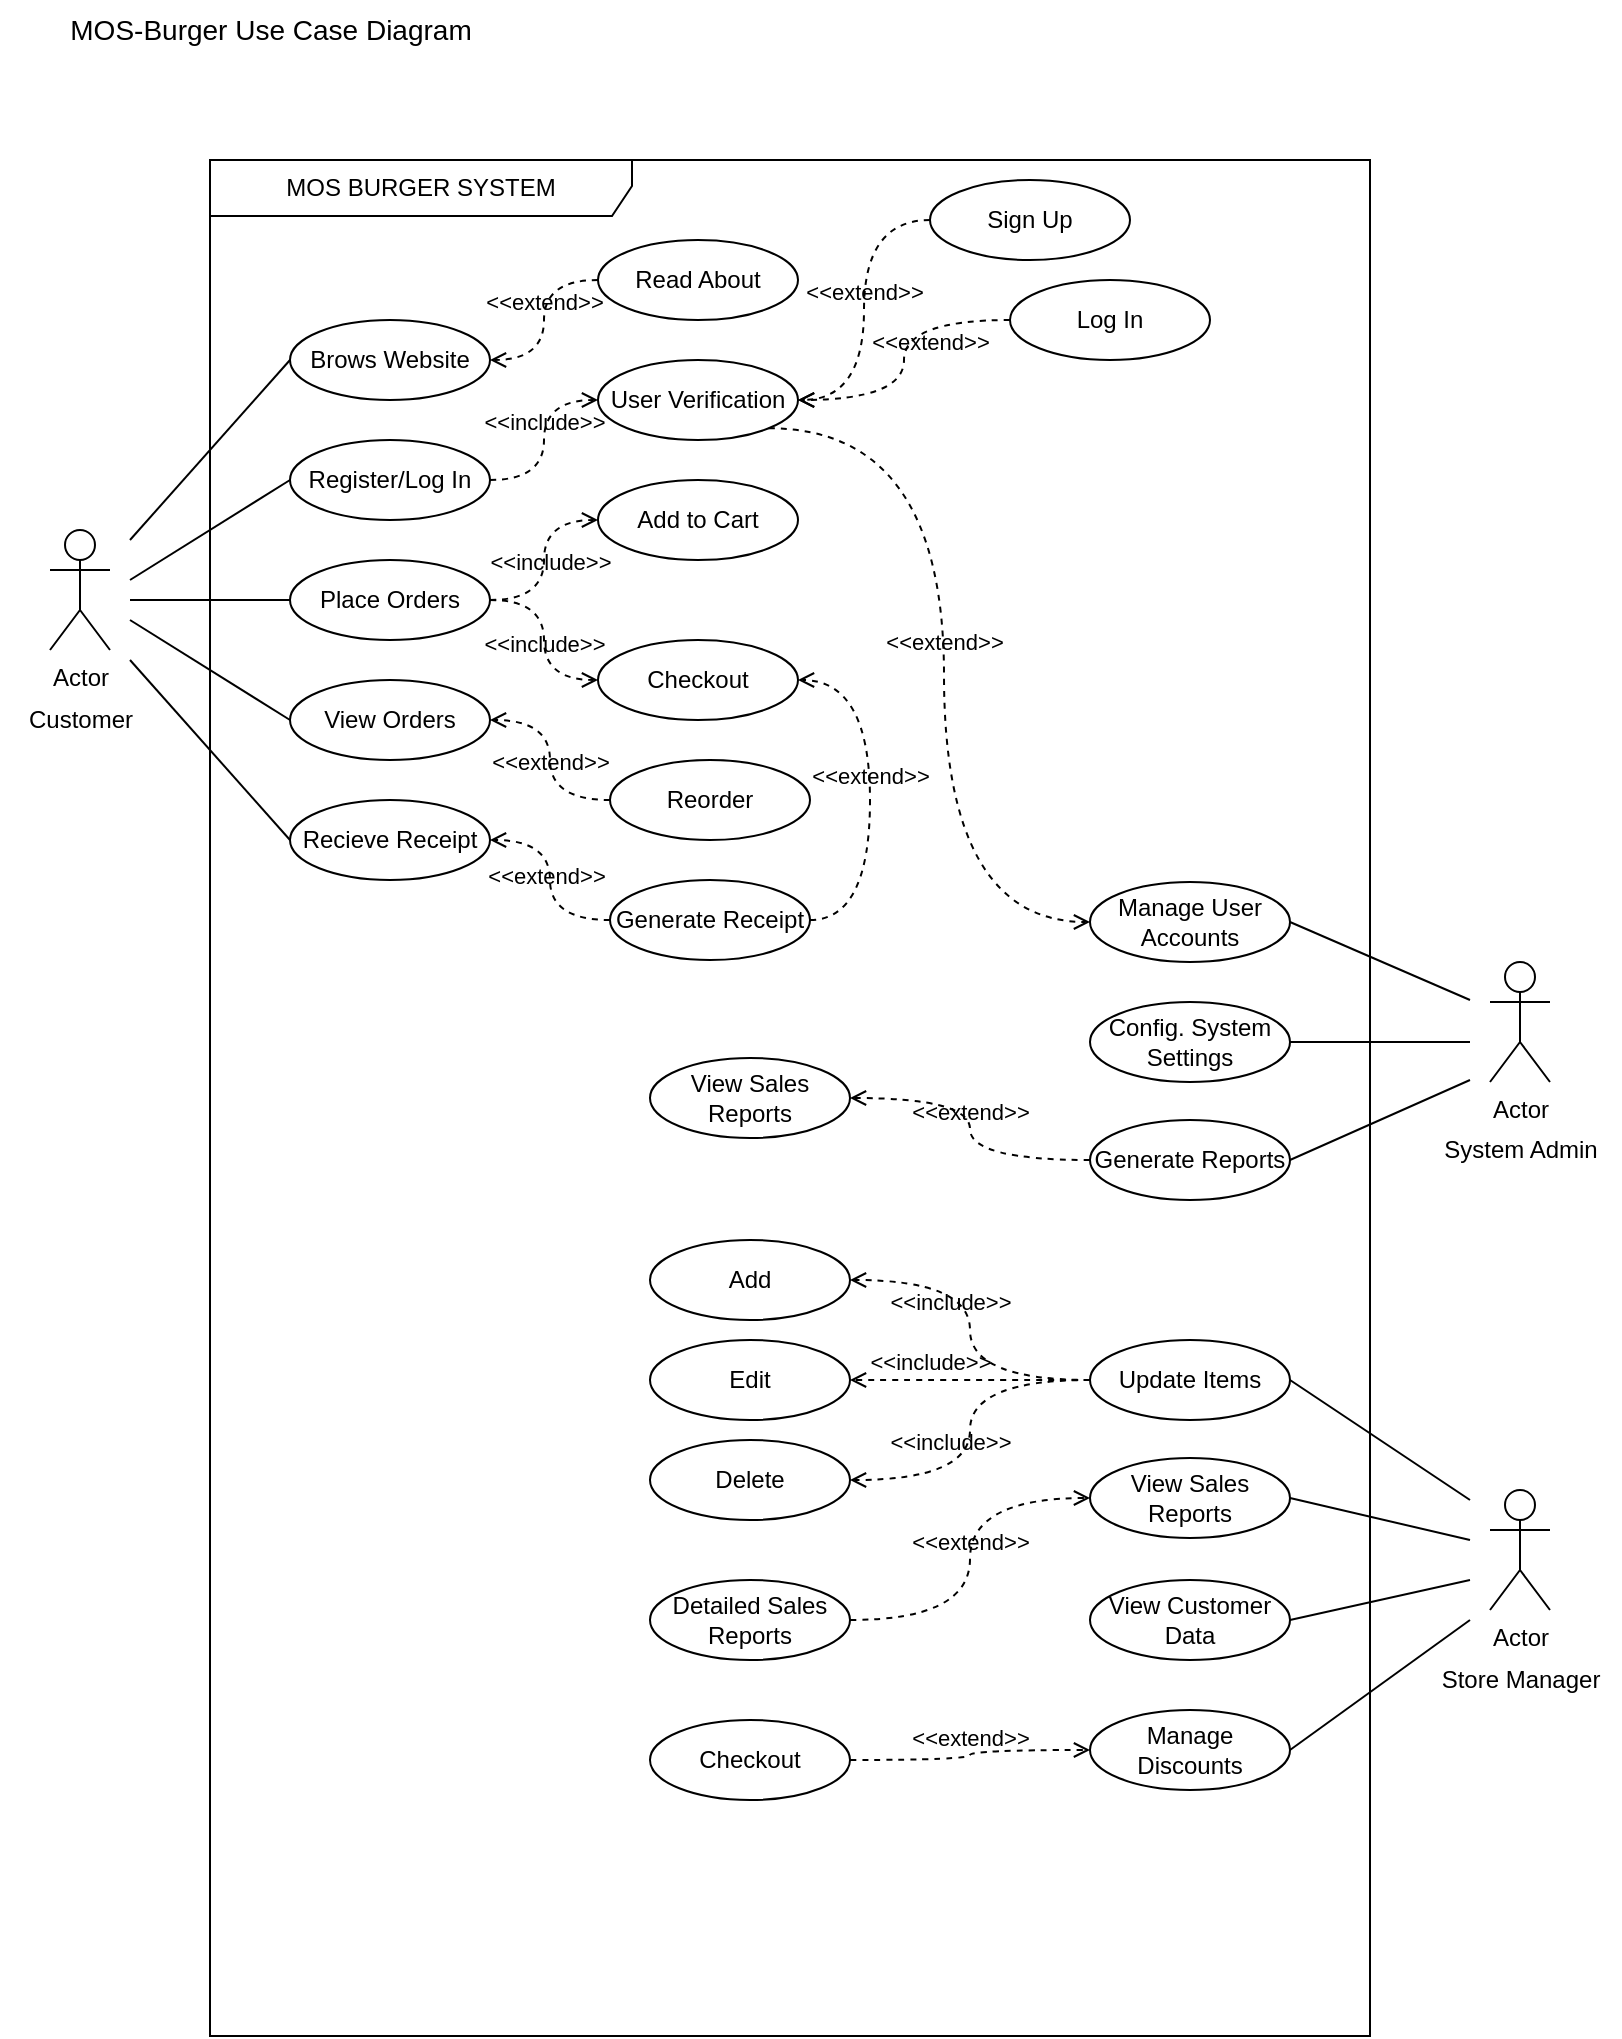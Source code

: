<mxfile version="24.0.4" type="device">
  <diagram name="Page-1" id="cdxIRvznSIKJVsW-5UKX">
    <mxGraphModel dx="631" dy="290" grid="1" gridSize="10" guides="1" tooltips="1" connect="1" arrows="1" fold="1" page="1" pageScale="1" pageWidth="827" pageHeight="1169" math="0" shadow="0">
      <root>
        <mxCell id="0" />
        <mxCell id="1" parent="0" />
        <mxCell id="QsufsFvIPCCsu32wSgwn-1" value="MOS BURGER SYSTEM" style="shape=umlFrame;whiteSpace=wrap;html=1;pointerEvents=0;width=211;height=28;align=center;" vertex="1" parent="1">
          <mxGeometry x="120" y="120" width="580" height="938" as="geometry" />
        </mxCell>
        <mxCell id="QsufsFvIPCCsu32wSgwn-3" value="Actor" style="shape=umlActor;verticalLabelPosition=bottom;verticalAlign=top;html=1;" vertex="1" parent="1">
          <mxGeometry x="40" y="305" width="30" height="60" as="geometry" />
        </mxCell>
        <mxCell id="QsufsFvIPCCsu32wSgwn-16" value="Actor" style="shape=umlActor;verticalLabelPosition=bottom;verticalAlign=top;html=1;" vertex="1" parent="1">
          <mxGeometry x="760" y="785" width="30" height="60" as="geometry" />
        </mxCell>
        <mxCell id="QsufsFvIPCCsu32wSgwn-56" value="&lt;font style=&quot;font-size: 14px;&quot;&gt;MOS-Burger Use Case Diagram&lt;/font&gt;" style="text;html=1;align=center;verticalAlign=middle;resizable=0;points=[];autosize=1;strokeColor=none;fillColor=none;" vertex="1" parent="1">
          <mxGeometry x="40" y="40" width="220" height="30" as="geometry" />
        </mxCell>
        <mxCell id="QsufsFvIPCCsu32wSgwn-57" value="Customer" style="text;html=1;align=center;verticalAlign=middle;resizable=0;points=[];autosize=1;strokeColor=none;fillColor=none;" vertex="1" parent="1">
          <mxGeometry x="15" y="385" width="80" height="30" as="geometry" />
        </mxCell>
        <mxCell id="QsufsFvIPCCsu32wSgwn-59" value="Store Manager" style="text;html=1;align=center;verticalAlign=middle;resizable=0;points=[];autosize=1;strokeColor=none;fillColor=none;" vertex="1" parent="1">
          <mxGeometry x="725" y="865" width="100" height="30" as="geometry" />
        </mxCell>
        <mxCell id="QsufsFvIPCCsu32wSgwn-60" value="Brows Website" style="ellipse;whiteSpace=wrap;html=1;" vertex="1" parent="1">
          <mxGeometry x="160" y="200" width="100" height="40" as="geometry" />
        </mxCell>
        <mxCell id="QsufsFvIPCCsu32wSgwn-61" value="Register/Log In" style="ellipse;whiteSpace=wrap;html=1;" vertex="1" parent="1">
          <mxGeometry x="160" y="260" width="100" height="40" as="geometry" />
        </mxCell>
        <mxCell id="QsufsFvIPCCsu32wSgwn-62" value="Place Orders" style="ellipse;whiteSpace=wrap;html=1;" vertex="1" parent="1">
          <mxGeometry x="160" y="320" width="100" height="40" as="geometry" />
        </mxCell>
        <mxCell id="QsufsFvIPCCsu32wSgwn-63" value="View Orders" style="ellipse;whiteSpace=wrap;html=1;" vertex="1" parent="1">
          <mxGeometry x="160" y="380" width="100" height="40" as="geometry" />
        </mxCell>
        <mxCell id="QsufsFvIPCCsu32wSgwn-64" value="Recieve Receipt" style="ellipse;whiteSpace=wrap;html=1;" vertex="1" parent="1">
          <mxGeometry x="160" y="440" width="100" height="40" as="geometry" />
        </mxCell>
        <mxCell id="QsufsFvIPCCsu32wSgwn-65" value="" style="endArrow=none;html=1;rounded=0;entryX=0;entryY=0.5;entryDx=0;entryDy=0;" edge="1" parent="1" target="QsufsFvIPCCsu32wSgwn-62">
          <mxGeometry width="50" height="50" relative="1" as="geometry">
            <mxPoint x="80" y="340" as="sourcePoint" />
            <mxPoint x="290" y="360" as="targetPoint" />
          </mxGeometry>
        </mxCell>
        <mxCell id="QsufsFvIPCCsu32wSgwn-66" value="" style="endArrow=none;html=1;rounded=0;entryX=0;entryY=0.5;entryDx=0;entryDy=0;" edge="1" parent="1" target="QsufsFvIPCCsu32wSgwn-63">
          <mxGeometry width="50" height="50" relative="1" as="geometry">
            <mxPoint x="80" y="350" as="sourcePoint" />
            <mxPoint x="170" y="350" as="targetPoint" />
          </mxGeometry>
        </mxCell>
        <mxCell id="QsufsFvIPCCsu32wSgwn-67" value="" style="endArrow=none;html=1;rounded=0;entryX=0;entryY=0.5;entryDx=0;entryDy=0;" edge="1" parent="1" target="QsufsFvIPCCsu32wSgwn-64">
          <mxGeometry width="50" height="50" relative="1" as="geometry">
            <mxPoint x="80" y="370" as="sourcePoint" />
            <mxPoint x="170" y="410" as="targetPoint" />
          </mxGeometry>
        </mxCell>
        <mxCell id="QsufsFvIPCCsu32wSgwn-68" value="" style="endArrow=none;html=1;rounded=0;entryX=0;entryY=0.5;entryDx=0;entryDy=0;" edge="1" parent="1" target="QsufsFvIPCCsu32wSgwn-61">
          <mxGeometry width="50" height="50" relative="1" as="geometry">
            <mxPoint x="80" y="330" as="sourcePoint" />
            <mxPoint x="170" y="350" as="targetPoint" />
          </mxGeometry>
        </mxCell>
        <mxCell id="QsufsFvIPCCsu32wSgwn-69" value="" style="endArrow=none;html=1;rounded=0;entryX=0;entryY=0.5;entryDx=0;entryDy=0;" edge="1" parent="1" target="QsufsFvIPCCsu32wSgwn-60">
          <mxGeometry width="50" height="50" relative="1" as="geometry">
            <mxPoint x="80" y="310" as="sourcePoint" />
            <mxPoint x="170" y="290" as="targetPoint" />
          </mxGeometry>
        </mxCell>
        <mxCell id="QsufsFvIPCCsu32wSgwn-70" value="Read About" style="ellipse;whiteSpace=wrap;html=1;" vertex="1" parent="1">
          <mxGeometry x="314" y="160" width="100" height="40" as="geometry" />
        </mxCell>
        <mxCell id="QsufsFvIPCCsu32wSgwn-71" value="&amp;lt;&amp;lt;extend&amp;gt;&amp;gt;" style="html=1;verticalAlign=bottom;labelBackgroundColor=none;endArrow=open;endFill=0;dashed=1;rounded=0;entryX=1;entryY=0.5;entryDx=0;entryDy=0;exitX=0;exitY=0.5;exitDx=0;exitDy=0;edgeStyle=orthogonalEdgeStyle;curved=1;" edge="1" parent="1" source="QsufsFvIPCCsu32wSgwn-70" target="QsufsFvIPCCsu32wSgwn-60">
          <mxGeometry width="160" relative="1" as="geometry">
            <mxPoint x="210" y="250" as="sourcePoint" />
            <mxPoint x="370" y="250" as="targetPoint" />
          </mxGeometry>
        </mxCell>
        <mxCell id="QsufsFvIPCCsu32wSgwn-73" value="&amp;lt;&amp;lt;include&amp;gt;&amp;gt;" style="html=1;verticalAlign=bottom;labelBackgroundColor=none;endArrow=open;endFill=0;dashed=1;rounded=0;exitX=1;exitY=0.5;exitDx=0;exitDy=0;entryX=0;entryY=0.5;entryDx=0;entryDy=0;edgeStyle=orthogonalEdgeStyle;curved=1;" edge="1" parent="1" source="QsufsFvIPCCsu32wSgwn-61" target="QsufsFvIPCCsu32wSgwn-74">
          <mxGeometry width="160" relative="1" as="geometry">
            <mxPoint x="325" y="290" as="sourcePoint" />
            <mxPoint x="330" y="280" as="targetPoint" />
          </mxGeometry>
        </mxCell>
        <mxCell id="QsufsFvIPCCsu32wSgwn-74" value="User Verification" style="ellipse;whiteSpace=wrap;html=1;" vertex="1" parent="1">
          <mxGeometry x="314" y="220" width="100" height="40" as="geometry" />
        </mxCell>
        <mxCell id="QsufsFvIPCCsu32wSgwn-75" value="Sign Up" style="ellipse;whiteSpace=wrap;html=1;" vertex="1" parent="1">
          <mxGeometry x="480" y="130" width="100" height="40" as="geometry" />
        </mxCell>
        <mxCell id="QsufsFvIPCCsu32wSgwn-76" value="Log In" style="ellipse;whiteSpace=wrap;html=1;" vertex="1" parent="1">
          <mxGeometry x="520" y="180" width="100" height="40" as="geometry" />
        </mxCell>
        <mxCell id="QsufsFvIPCCsu32wSgwn-77" value="&amp;lt;&amp;lt;extend&amp;gt;&amp;gt;" style="html=1;verticalAlign=bottom;labelBackgroundColor=none;endArrow=open;endFill=0;dashed=1;rounded=0;entryX=1;entryY=0.5;entryDx=0;entryDy=0;exitX=0;exitY=0.5;exitDx=0;exitDy=0;edgeStyle=orthogonalEdgeStyle;curved=1;" edge="1" parent="1" source="QsufsFvIPCCsu32wSgwn-75" target="QsufsFvIPCCsu32wSgwn-74">
          <mxGeometry width="160" relative="1" as="geometry">
            <mxPoint x="324" y="190" as="sourcePoint" />
            <mxPoint x="270" y="230" as="targetPoint" />
          </mxGeometry>
        </mxCell>
        <mxCell id="QsufsFvIPCCsu32wSgwn-78" value="&amp;lt;&amp;lt;extend&amp;gt;&amp;gt;" style="html=1;verticalAlign=bottom;labelBackgroundColor=none;endArrow=open;endFill=0;dashed=1;rounded=0;entryX=1;entryY=0.5;entryDx=0;entryDy=0;exitX=0;exitY=0.5;exitDx=0;exitDy=0;edgeStyle=orthogonalEdgeStyle;curved=1;" edge="1" parent="1" source="QsufsFvIPCCsu32wSgwn-76" target="QsufsFvIPCCsu32wSgwn-74">
          <mxGeometry y="13" width="160" relative="1" as="geometry">
            <mxPoint x="490" y="170" as="sourcePoint" />
            <mxPoint x="424" y="250" as="targetPoint" />
            <mxPoint as="offset" />
          </mxGeometry>
        </mxCell>
        <mxCell id="QsufsFvIPCCsu32wSgwn-79" value="Add to Cart" style="ellipse;whiteSpace=wrap;html=1;" vertex="1" parent="1">
          <mxGeometry x="314" y="280" width="100" height="40" as="geometry" />
        </mxCell>
        <mxCell id="QsufsFvIPCCsu32wSgwn-80" value="Checkout" style="ellipse;whiteSpace=wrap;html=1;" vertex="1" parent="1">
          <mxGeometry x="314" y="360" width="100" height="40" as="geometry" />
        </mxCell>
        <mxCell id="QsufsFvIPCCsu32wSgwn-81" value="&amp;lt;&amp;lt;include&amp;gt;&amp;gt;" style="html=1;verticalAlign=bottom;labelBackgroundColor=none;endArrow=open;endFill=0;dashed=1;rounded=0;exitX=1;exitY=0.5;exitDx=0;exitDy=0;entryX=0;entryY=0.5;entryDx=0;entryDy=0;edgeStyle=orthogonalEdgeStyle;curved=1;" edge="1" parent="1" source="QsufsFvIPCCsu32wSgwn-62" target="QsufsFvIPCCsu32wSgwn-79">
          <mxGeometry x="-0.213" y="-3" width="160" relative="1" as="geometry">
            <mxPoint x="270" y="290" as="sourcePoint" />
            <mxPoint x="324" y="250" as="targetPoint" />
            <Array as="points">
              <mxPoint x="287" y="340" />
              <mxPoint x="287" y="300" />
            </Array>
            <mxPoint as="offset" />
          </mxGeometry>
        </mxCell>
        <mxCell id="QsufsFvIPCCsu32wSgwn-83" value="&amp;lt;&amp;lt;include&amp;gt;&amp;gt;" style="html=1;verticalAlign=bottom;labelBackgroundColor=none;endArrow=open;endFill=0;dashed=1;rounded=0;exitX=1;exitY=0.5;exitDx=0;exitDy=0;entryX=0;entryY=0.5;entryDx=0;entryDy=0;edgeStyle=orthogonalEdgeStyle;curved=1;" edge="1" parent="1" source="QsufsFvIPCCsu32wSgwn-62" target="QsufsFvIPCCsu32wSgwn-80">
          <mxGeometry x="0.231" width="160" relative="1" as="geometry">
            <mxPoint x="230" y="350" as="sourcePoint" />
            <mxPoint x="370" y="350" as="targetPoint" />
            <mxPoint as="offset" />
          </mxGeometry>
        </mxCell>
        <mxCell id="QsufsFvIPCCsu32wSgwn-84" value="Reorder" style="ellipse;whiteSpace=wrap;html=1;" vertex="1" parent="1">
          <mxGeometry x="320" y="420" width="100" height="40" as="geometry" />
        </mxCell>
        <mxCell id="QsufsFvIPCCsu32wSgwn-85" value="&amp;lt;&amp;lt;extend&amp;gt;&amp;gt;" style="html=1;verticalAlign=bottom;labelBackgroundColor=none;endArrow=open;endFill=0;dashed=1;rounded=0;exitX=0;exitY=0.5;exitDx=0;exitDy=0;entryX=1;entryY=0.5;entryDx=0;entryDy=0;edgeStyle=orthogonalEdgeStyle;curved=1;" edge="1" parent="1" source="QsufsFvIPCCsu32wSgwn-84" target="QsufsFvIPCCsu32wSgwn-63">
          <mxGeometry x="-0.2" width="160" relative="1" as="geometry">
            <mxPoint x="230" y="400" as="sourcePoint" />
            <mxPoint x="150" y="450" as="targetPoint" />
            <mxPoint as="offset" />
          </mxGeometry>
        </mxCell>
        <mxCell id="QsufsFvIPCCsu32wSgwn-86" value="Generate Receipt" style="ellipse;whiteSpace=wrap;html=1;" vertex="1" parent="1">
          <mxGeometry x="320" y="480" width="100" height="40" as="geometry" />
        </mxCell>
        <mxCell id="QsufsFvIPCCsu32wSgwn-87" value="&amp;lt;&amp;lt;extend&amp;gt;&amp;gt;" style="html=1;verticalAlign=bottom;labelBackgroundColor=none;endArrow=open;endFill=0;dashed=1;rounded=0;entryX=1;entryY=0.5;entryDx=0;entryDy=0;exitX=0;exitY=0.5;exitDx=0;exitDy=0;edgeStyle=orthogonalEdgeStyle;curved=1;" edge="1" parent="1" source="QsufsFvIPCCsu32wSgwn-86" target="QsufsFvIPCCsu32wSgwn-64">
          <mxGeometry x="-0.139" y="2" width="160" relative="1" as="geometry">
            <mxPoint x="230" y="510" as="sourcePoint" />
            <mxPoint x="390" y="510" as="targetPoint" />
            <mxPoint as="offset" />
          </mxGeometry>
        </mxCell>
        <mxCell id="QsufsFvIPCCsu32wSgwn-88" value="Update Items" style="ellipse;whiteSpace=wrap;html=1;" vertex="1" parent="1">
          <mxGeometry x="560" y="710" width="100" height="40" as="geometry" />
        </mxCell>
        <mxCell id="QsufsFvIPCCsu32wSgwn-89" value="View Sales Reports" style="ellipse;whiteSpace=wrap;html=1;" vertex="1" parent="1">
          <mxGeometry x="560" y="769" width="100" height="40" as="geometry" />
        </mxCell>
        <mxCell id="QsufsFvIPCCsu32wSgwn-90" value="View Customer Data" style="ellipse;whiteSpace=wrap;html=1;" vertex="1" parent="1">
          <mxGeometry x="560" y="830" width="100" height="40" as="geometry" />
        </mxCell>
        <mxCell id="QsufsFvIPCCsu32wSgwn-91" value="Manage Discounts" style="ellipse;whiteSpace=wrap;html=1;" vertex="1" parent="1">
          <mxGeometry x="560" y="895" width="100" height="40" as="geometry" />
        </mxCell>
        <mxCell id="QsufsFvIPCCsu32wSgwn-92" value="" style="endArrow=none;html=1;rounded=0;entryX=1;entryY=0.5;entryDx=0;entryDy=0;" edge="1" parent="1" target="QsufsFvIPCCsu32wSgwn-88">
          <mxGeometry width="50" height="50" relative="1" as="geometry">
            <mxPoint x="750" y="790" as="sourcePoint" />
            <mxPoint x="400" y="770" as="targetPoint" />
          </mxGeometry>
        </mxCell>
        <mxCell id="QsufsFvIPCCsu32wSgwn-93" value="" style="endArrow=none;html=1;rounded=0;entryX=1;entryY=0.5;entryDx=0;entryDy=0;" edge="1" parent="1" target="QsufsFvIPCCsu32wSgwn-89">
          <mxGeometry width="50" height="50" relative="1" as="geometry">
            <mxPoint x="750" y="810" as="sourcePoint" />
            <mxPoint x="670" y="740" as="targetPoint" />
          </mxGeometry>
        </mxCell>
        <mxCell id="QsufsFvIPCCsu32wSgwn-94" value="" style="endArrow=none;html=1;rounded=0;entryX=1;entryY=0.5;entryDx=0;entryDy=0;" edge="1" parent="1" target="QsufsFvIPCCsu32wSgwn-90">
          <mxGeometry width="50" height="50" relative="1" as="geometry">
            <mxPoint x="750" y="830" as="sourcePoint" />
            <mxPoint x="670" y="799" as="targetPoint" />
          </mxGeometry>
        </mxCell>
        <mxCell id="QsufsFvIPCCsu32wSgwn-95" value="" style="endArrow=none;html=1;rounded=0;entryX=1;entryY=0.5;entryDx=0;entryDy=0;" edge="1" parent="1" target="QsufsFvIPCCsu32wSgwn-91">
          <mxGeometry width="50" height="50" relative="1" as="geometry">
            <mxPoint x="750" y="850" as="sourcePoint" />
            <mxPoint x="670" y="860" as="targetPoint" />
          </mxGeometry>
        </mxCell>
        <mxCell id="QsufsFvIPCCsu32wSgwn-96" value="Checkout" style="ellipse;whiteSpace=wrap;html=1;" vertex="1" parent="1">
          <mxGeometry x="340" y="900" width="100" height="40" as="geometry" />
        </mxCell>
        <mxCell id="QsufsFvIPCCsu32wSgwn-97" value="&amp;lt;&amp;lt;extend&amp;gt;&amp;gt;" style="html=1;verticalAlign=bottom;labelBackgroundColor=none;endArrow=open;endFill=0;dashed=1;rounded=0;exitX=1;exitY=0.5;exitDx=0;exitDy=0;entryX=0;entryY=0.5;entryDx=0;entryDy=0;edgeStyle=orthogonalEdgeStyle;curved=1;" edge="1" parent="1" source="QsufsFvIPCCsu32wSgwn-96" target="QsufsFvIPCCsu32wSgwn-91">
          <mxGeometry width="160" relative="1" as="geometry">
            <mxPoint x="430" y="840" as="sourcePoint" />
            <mxPoint x="590" y="840" as="targetPoint" />
          </mxGeometry>
        </mxCell>
        <mxCell id="QsufsFvIPCCsu32wSgwn-98" value="&amp;lt;&amp;lt;extend&amp;gt;&amp;gt;" style="html=1;verticalAlign=bottom;labelBackgroundColor=none;endArrow=open;endFill=0;dashed=1;rounded=0;exitX=1;exitY=0.5;exitDx=0;exitDy=0;entryX=1;entryY=0.5;entryDx=0;entryDy=0;edgeStyle=orthogonalEdgeStyle;curved=1;" edge="1" parent="1" source="QsufsFvIPCCsu32wSgwn-86" target="QsufsFvIPCCsu32wSgwn-80">
          <mxGeometry width="160" relative="1" as="geometry">
            <mxPoint x="430" y="310" as="sourcePoint" />
            <mxPoint x="590" y="310" as="targetPoint" />
            <Array as="points">
              <mxPoint x="450" y="500" />
              <mxPoint x="450" y="380" />
            </Array>
          </mxGeometry>
        </mxCell>
        <mxCell id="QsufsFvIPCCsu32wSgwn-99" value="Add" style="ellipse;whiteSpace=wrap;html=1;" vertex="1" parent="1">
          <mxGeometry x="340" y="660" width="100" height="40" as="geometry" />
        </mxCell>
        <mxCell id="QsufsFvIPCCsu32wSgwn-100" value="Edit" style="ellipse;whiteSpace=wrap;html=1;" vertex="1" parent="1">
          <mxGeometry x="340" y="710" width="100" height="40" as="geometry" />
        </mxCell>
        <mxCell id="QsufsFvIPCCsu32wSgwn-101" value="Delete" style="ellipse;whiteSpace=wrap;html=1;" vertex="1" parent="1">
          <mxGeometry x="340" y="760" width="100" height="40" as="geometry" />
        </mxCell>
        <mxCell id="QsufsFvIPCCsu32wSgwn-102" value="&amp;lt;&amp;lt;include&amp;gt;&amp;gt;" style="html=1;verticalAlign=bottom;labelBackgroundColor=none;endArrow=open;endFill=0;dashed=1;rounded=0;entryX=1;entryY=0.5;entryDx=0;entryDy=0;exitX=0;exitY=0.5;exitDx=0;exitDy=0;edgeStyle=orthogonalEdgeStyle;curved=1;" edge="1" parent="1" source="QsufsFvIPCCsu32wSgwn-88" target="QsufsFvIPCCsu32wSgwn-99">
          <mxGeometry x="0.059" y="10" width="160" relative="1" as="geometry">
            <mxPoint x="430" y="750" as="sourcePoint" />
            <mxPoint x="590" y="750" as="targetPoint" />
            <mxPoint as="offset" />
          </mxGeometry>
        </mxCell>
        <mxCell id="QsufsFvIPCCsu32wSgwn-103" value="&amp;lt;&amp;lt;include&amp;gt;&amp;gt;" style="html=1;verticalAlign=bottom;labelBackgroundColor=none;endArrow=open;endFill=0;dashed=1;rounded=0;entryX=1;entryY=0.5;entryDx=0;entryDy=0;exitX=0;exitY=0.5;exitDx=0;exitDy=0;edgeStyle=orthogonalEdgeStyle;curved=1;" edge="1" parent="1" source="QsufsFvIPCCsu32wSgwn-88" target="QsufsFvIPCCsu32wSgwn-100">
          <mxGeometry x="0.333" width="160" relative="1" as="geometry">
            <mxPoint x="570" y="740" as="sourcePoint" />
            <mxPoint x="450" y="690" as="targetPoint" />
            <mxPoint as="offset" />
          </mxGeometry>
        </mxCell>
        <mxCell id="QsufsFvIPCCsu32wSgwn-105" value="&amp;lt;&amp;lt;include&amp;gt;&amp;gt;" style="html=1;verticalAlign=bottom;labelBackgroundColor=none;endArrow=open;endFill=0;dashed=1;rounded=0;entryX=1;entryY=0.5;entryDx=0;entryDy=0;exitX=0;exitY=0.5;exitDx=0;exitDy=0;edgeStyle=orthogonalEdgeStyle;curved=1;" edge="1" parent="1" source="QsufsFvIPCCsu32wSgwn-88" target="QsufsFvIPCCsu32wSgwn-101">
          <mxGeometry x="0.412" y="-10" width="160" relative="1" as="geometry">
            <mxPoint x="570" y="740" as="sourcePoint" />
            <mxPoint x="450" y="740" as="targetPoint" />
            <mxPoint as="offset" />
          </mxGeometry>
        </mxCell>
        <mxCell id="QsufsFvIPCCsu32wSgwn-106" value="Detailed Sales Reports" style="ellipse;whiteSpace=wrap;html=1;" vertex="1" parent="1">
          <mxGeometry x="340" y="830" width="100" height="40" as="geometry" />
        </mxCell>
        <mxCell id="QsufsFvIPCCsu32wSgwn-107" value="&amp;lt;&amp;lt;extend&amp;gt;&amp;gt;" style="html=1;verticalAlign=bottom;labelBackgroundColor=none;endArrow=open;endFill=0;dashed=1;rounded=0;exitX=1;exitY=0.5;exitDx=0;exitDy=0;entryX=0;entryY=0.5;entryDx=0;entryDy=0;edgeStyle=orthogonalEdgeStyle;curved=1;" edge="1" parent="1" source="QsufsFvIPCCsu32wSgwn-106" target="QsufsFvIPCCsu32wSgwn-89">
          <mxGeometry width="160" relative="1" as="geometry">
            <mxPoint x="410" y="925" as="sourcePoint" />
            <mxPoint x="570" y="925" as="targetPoint" />
          </mxGeometry>
        </mxCell>
        <mxCell id="QsufsFvIPCCsu32wSgwn-108" value="Actor" style="shape=umlActor;verticalLabelPosition=bottom;verticalAlign=top;html=1;" vertex="1" parent="1">
          <mxGeometry x="760" y="521" width="30" height="60" as="geometry" />
        </mxCell>
        <mxCell id="QsufsFvIPCCsu32wSgwn-109" value="System Admin" style="text;html=1;align=center;verticalAlign=middle;resizable=0;points=[];autosize=1;strokeColor=none;fillColor=none;" vertex="1" parent="1">
          <mxGeometry x="725" y="600" width="100" height="30" as="geometry" />
        </mxCell>
        <mxCell id="QsufsFvIPCCsu32wSgwn-110" value="Manage User Accounts" style="ellipse;whiteSpace=wrap;html=1;" vertex="1" parent="1">
          <mxGeometry x="560" y="481" width="100" height="40" as="geometry" />
        </mxCell>
        <mxCell id="QsufsFvIPCCsu32wSgwn-111" value="Config. System Settings" style="ellipse;whiteSpace=wrap;html=1;" vertex="1" parent="1">
          <mxGeometry x="560" y="541" width="100" height="40" as="geometry" />
        </mxCell>
        <mxCell id="QsufsFvIPCCsu32wSgwn-112" value="Generate Reports" style="ellipse;whiteSpace=wrap;html=1;" vertex="1" parent="1">
          <mxGeometry x="560" y="600" width="100" height="40" as="geometry" />
        </mxCell>
        <mxCell id="QsufsFvIPCCsu32wSgwn-115" value="" style="endArrow=none;html=1;rounded=0;exitX=1;exitY=0.5;exitDx=0;exitDy=0;" edge="1" parent="1" source="QsufsFvIPCCsu32wSgwn-111">
          <mxGeometry width="50" height="50" relative="1" as="geometry">
            <mxPoint x="480" y="550" as="sourcePoint" />
            <mxPoint x="750" y="561" as="targetPoint" />
          </mxGeometry>
        </mxCell>
        <mxCell id="QsufsFvIPCCsu32wSgwn-116" value="" style="endArrow=none;html=1;rounded=0;exitX=1;exitY=0.5;exitDx=0;exitDy=0;" edge="1" parent="1" source="QsufsFvIPCCsu32wSgwn-112">
          <mxGeometry width="50" height="50" relative="1" as="geometry">
            <mxPoint x="670" y="571" as="sourcePoint" />
            <mxPoint x="750" y="580" as="targetPoint" />
          </mxGeometry>
        </mxCell>
        <mxCell id="QsufsFvIPCCsu32wSgwn-117" value="" style="endArrow=none;html=1;rounded=0;exitX=1;exitY=0.5;exitDx=0;exitDy=0;" edge="1" parent="1" source="QsufsFvIPCCsu32wSgwn-110">
          <mxGeometry width="50" height="50" relative="1" as="geometry">
            <mxPoint x="670" y="571" as="sourcePoint" />
            <mxPoint x="750" y="540" as="targetPoint" />
          </mxGeometry>
        </mxCell>
        <mxCell id="QsufsFvIPCCsu32wSgwn-118" value="View Sales Reports" style="ellipse;whiteSpace=wrap;html=1;" vertex="1" parent="1">
          <mxGeometry x="340" y="569" width="100" height="40" as="geometry" />
        </mxCell>
        <mxCell id="QsufsFvIPCCsu32wSgwn-119" value="&amp;lt;&amp;lt;extend&amp;gt;&amp;gt;" style="html=1;verticalAlign=bottom;labelBackgroundColor=none;endArrow=open;endFill=0;dashed=1;rounded=0;entryX=1;entryY=0.5;entryDx=0;entryDy=0;exitX=0;exitY=0.5;exitDx=0;exitDy=0;edgeStyle=orthogonalEdgeStyle;curved=1;" edge="1" parent="1" source="QsufsFvIPCCsu32wSgwn-112" target="QsufsFvIPCCsu32wSgwn-118">
          <mxGeometry width="160" relative="1" as="geometry">
            <mxPoint x="270" y="600" as="sourcePoint" />
            <mxPoint x="430" y="600" as="targetPoint" />
          </mxGeometry>
        </mxCell>
        <mxCell id="QsufsFvIPCCsu32wSgwn-120" value="&amp;lt;&amp;lt;extend&amp;gt;&amp;gt;" style="html=1;verticalAlign=bottom;labelBackgroundColor=none;endArrow=open;endFill=0;dashed=1;rounded=0;exitX=1;exitY=1;exitDx=0;exitDy=0;entryX=0;entryY=0.5;entryDx=0;entryDy=0;edgeStyle=orthogonalEdgeStyle;curved=1;" edge="1" parent="1" source="QsufsFvIPCCsu32wSgwn-74" target="QsufsFvIPCCsu32wSgwn-110">
          <mxGeometry width="160" relative="1" as="geometry">
            <mxPoint x="270" y="370" as="sourcePoint" />
            <mxPoint x="430" y="370" as="targetPoint" />
          </mxGeometry>
        </mxCell>
      </root>
    </mxGraphModel>
  </diagram>
</mxfile>
